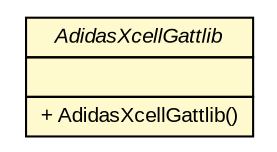 #!/usr/local/bin/dot
#
# Class diagram 
# Generated by UMLGraph version R5_6 (http://www.umlgraph.org/)
#

digraph G {
	edge [fontname="arial",fontsize=10,labelfontname="arial",labelfontsize=10];
	node [fontname="arial",fontsize=10,shape=plaintext];
	nodesep=0.25;
	ranksep=0.5;
	// de.fhg.biomos.sensorplatform.deprecated.AdidasXcellGattlib
	c89 [label=<<table title="de.fhg.biomos.sensorplatform.deprecated.AdidasXcellGattlib" border="0" cellborder="1" cellspacing="0" cellpadding="2" port="p" bgcolor="lemonChiffon" href="./AdidasXcellGattlib.html">
		<tr><td><table border="0" cellspacing="0" cellpadding="1">
<tr><td align="center" balign="center"><font face="arial italic"> AdidasXcellGattlib </font></td></tr>
		</table></td></tr>
		<tr><td><table border="0" cellspacing="0" cellpadding="1">
<tr><td align="left" balign="left">  </td></tr>
		</table></td></tr>
		<tr><td><table border="0" cellspacing="0" cellpadding="1">
<tr><td align="left" balign="left"> + AdidasXcellGattlib() </td></tr>
		</table></td></tr>
		</table>>, URL="./AdidasXcellGattlib.html", fontname="arial", fontcolor="black", fontsize=10.0];
}

